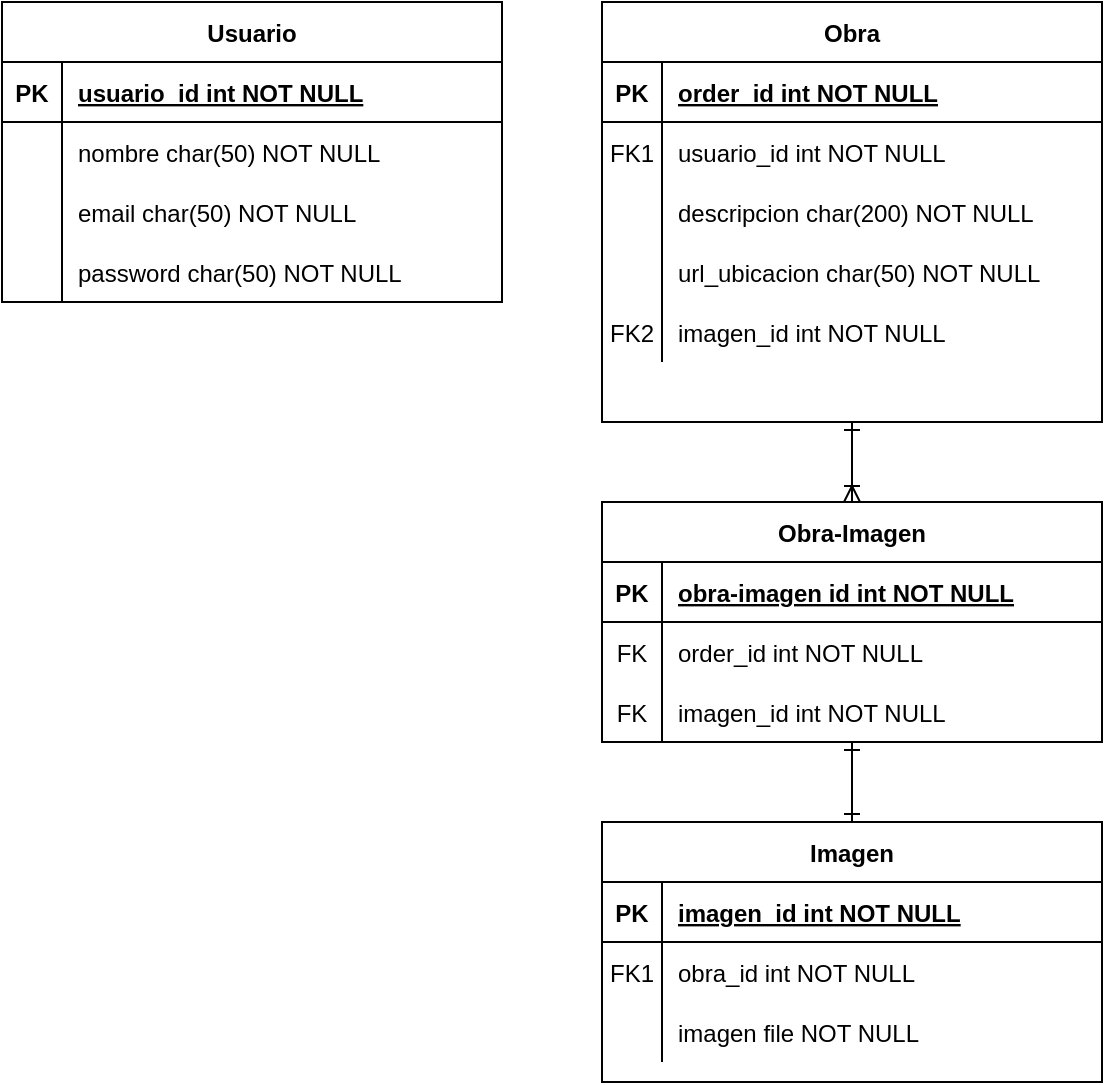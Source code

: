 <mxfile version="22.0.8" type="google">
  <diagram id="C5RBs43oDa-KdzZeNtuy" name="Page-1">
    <mxGraphModel grid="1" page="1" gridSize="10" guides="1" tooltips="1" connect="1" arrows="1" fold="1" pageScale="1" pageWidth="827" pageHeight="1169" math="0" shadow="0">
      <root>
        <mxCell id="WIyWlLk6GJQsqaUBKTNV-0" />
        <mxCell id="WIyWlLk6GJQsqaUBKTNV-1" parent="WIyWlLk6GJQsqaUBKTNV-0" />
        <mxCell id="NVrTNtnJK5J9olauu7lb-14" style="edgeStyle=orthogonalEdgeStyle;rounded=0;orthogonalLoop=1;jettySize=auto;html=1;entryX=0.5;entryY=0;entryDx=0;entryDy=0;startArrow=ERone;startFill=0;endArrow=ERoneToMany;endFill=0;" edge="1" parent="WIyWlLk6GJQsqaUBKTNV-1" source="vvj5wU7nIFCGnGLfbm6j-5" target="NVrTNtnJK5J9olauu7lb-3">
          <mxGeometry relative="1" as="geometry" />
        </mxCell>
        <mxCell id="vvj5wU7nIFCGnGLfbm6j-5" value="Obra" style="shape=table;startSize=30;container=1;collapsible=1;childLayout=tableLayout;fixedRows=1;rowLines=0;fontStyle=1;align=center;resizeLast=1;" vertex="1" parent="WIyWlLk6GJQsqaUBKTNV-1">
          <mxGeometry x="450" y="80" width="250" height="210" as="geometry" />
        </mxCell>
        <mxCell id="vvj5wU7nIFCGnGLfbm6j-6" value="" style="shape=partialRectangle;collapsible=0;dropTarget=0;pointerEvents=0;fillColor=none;points=[[0,0.5],[1,0.5]];portConstraint=eastwest;top=0;left=0;right=0;bottom=1;" vertex="1" parent="vvj5wU7nIFCGnGLfbm6j-5">
          <mxGeometry y="30" width="250" height="30" as="geometry" />
        </mxCell>
        <mxCell id="vvj5wU7nIFCGnGLfbm6j-7" value="PK" style="shape=partialRectangle;overflow=hidden;connectable=0;fillColor=none;top=0;left=0;bottom=0;right=0;fontStyle=1;" vertex="1" parent="vvj5wU7nIFCGnGLfbm6j-6">
          <mxGeometry width="30" height="30" as="geometry">
            <mxRectangle width="30" height="30" as="alternateBounds" />
          </mxGeometry>
        </mxCell>
        <mxCell id="vvj5wU7nIFCGnGLfbm6j-8" value="order_id int NOT NULL " style="shape=partialRectangle;overflow=hidden;connectable=0;fillColor=none;top=0;left=0;bottom=0;right=0;align=left;spacingLeft=6;fontStyle=5;" vertex="1" parent="vvj5wU7nIFCGnGLfbm6j-6">
          <mxGeometry x="30" width="220" height="30" as="geometry">
            <mxRectangle width="220" height="30" as="alternateBounds" />
          </mxGeometry>
        </mxCell>
        <mxCell id="vvj5wU7nIFCGnGLfbm6j-9" value="" style="shape=partialRectangle;collapsible=0;dropTarget=0;pointerEvents=0;fillColor=none;points=[[0,0.5],[1,0.5]];portConstraint=eastwest;top=0;left=0;right=0;bottom=0;" vertex="1" parent="vvj5wU7nIFCGnGLfbm6j-5">
          <mxGeometry y="60" width="250" height="30" as="geometry" />
        </mxCell>
        <mxCell id="vvj5wU7nIFCGnGLfbm6j-10" value="FK1" style="shape=partialRectangle;overflow=hidden;connectable=0;fillColor=none;top=0;left=0;bottom=0;right=0;" vertex="1" parent="vvj5wU7nIFCGnGLfbm6j-9">
          <mxGeometry width="30" height="30" as="geometry">
            <mxRectangle width="30" height="30" as="alternateBounds" />
          </mxGeometry>
        </mxCell>
        <mxCell id="vvj5wU7nIFCGnGLfbm6j-11" value="usuario_id int NOT NULL" style="shape=partialRectangle;overflow=hidden;connectable=0;fillColor=none;top=0;left=0;bottom=0;right=0;align=left;spacingLeft=6;" vertex="1" parent="vvj5wU7nIFCGnGLfbm6j-9">
          <mxGeometry x="30" width="220" height="30" as="geometry">
            <mxRectangle width="220" height="30" as="alternateBounds" />
          </mxGeometry>
        </mxCell>
        <mxCell id="vvj5wU7nIFCGnGLfbm6j-12" value="" style="shape=partialRectangle;collapsible=0;dropTarget=0;pointerEvents=0;fillColor=none;points=[[0,0.5],[1,0.5]];portConstraint=eastwest;top=0;left=0;right=0;bottom=0;" vertex="1" parent="vvj5wU7nIFCGnGLfbm6j-5">
          <mxGeometry y="90" width="250" height="30" as="geometry" />
        </mxCell>
        <mxCell id="vvj5wU7nIFCGnGLfbm6j-13" value="" style="shape=partialRectangle;overflow=hidden;connectable=0;fillColor=none;top=0;left=0;bottom=0;right=0;" vertex="1" parent="vvj5wU7nIFCGnGLfbm6j-12">
          <mxGeometry width="30" height="30" as="geometry">
            <mxRectangle width="30" height="30" as="alternateBounds" />
          </mxGeometry>
        </mxCell>
        <mxCell id="vvj5wU7nIFCGnGLfbm6j-14" value="descripcion char(200) NOT NULL" style="shape=partialRectangle;overflow=hidden;connectable=0;fillColor=none;top=0;left=0;bottom=0;right=0;align=left;spacingLeft=6;" vertex="1" parent="vvj5wU7nIFCGnGLfbm6j-12">
          <mxGeometry x="30" width="220" height="30" as="geometry">
            <mxRectangle width="220" height="30" as="alternateBounds" />
          </mxGeometry>
        </mxCell>
        <mxCell id="vvj5wU7nIFCGnGLfbm6j-38" value="" style="shape=partialRectangle;collapsible=0;dropTarget=0;pointerEvents=0;fillColor=none;points=[[0,0.5],[1,0.5]];portConstraint=eastwest;top=0;left=0;right=0;bottom=0;" vertex="1" parent="vvj5wU7nIFCGnGLfbm6j-5">
          <mxGeometry y="120" width="250" height="30" as="geometry" />
        </mxCell>
        <mxCell id="vvj5wU7nIFCGnGLfbm6j-39" value="" style="shape=partialRectangle;overflow=hidden;connectable=0;fillColor=none;top=0;left=0;bottom=0;right=0;" vertex="1" parent="vvj5wU7nIFCGnGLfbm6j-38">
          <mxGeometry width="30" height="30" as="geometry">
            <mxRectangle width="30" height="30" as="alternateBounds" />
          </mxGeometry>
        </mxCell>
        <mxCell id="vvj5wU7nIFCGnGLfbm6j-40" value="url_ubicacion char(50) NOT NULL" style="shape=partialRectangle;overflow=hidden;connectable=0;fillColor=none;top=0;left=0;bottom=0;right=0;align=left;spacingLeft=6;" vertex="1" parent="vvj5wU7nIFCGnGLfbm6j-38">
          <mxGeometry x="30" width="220" height="30" as="geometry">
            <mxRectangle width="220" height="30" as="alternateBounds" />
          </mxGeometry>
        </mxCell>
        <mxCell id="vvj5wU7nIFCGnGLfbm6j-56" value="" style="shape=partialRectangle;collapsible=0;dropTarget=0;pointerEvents=0;fillColor=none;points=[[0,0.5],[1,0.5]];portConstraint=eastwest;top=0;left=0;right=0;bottom=0;" vertex="1" parent="vvj5wU7nIFCGnGLfbm6j-5">
          <mxGeometry y="150" width="250" height="30" as="geometry" />
        </mxCell>
        <mxCell id="vvj5wU7nIFCGnGLfbm6j-57" value="FK2" style="shape=partialRectangle;overflow=hidden;connectable=0;fillColor=none;top=0;left=0;bottom=0;right=0;" vertex="1" parent="vvj5wU7nIFCGnGLfbm6j-56">
          <mxGeometry width="30" height="30" as="geometry">
            <mxRectangle width="30" height="30" as="alternateBounds" />
          </mxGeometry>
        </mxCell>
        <mxCell id="vvj5wU7nIFCGnGLfbm6j-58" value="imagen_id int NOT NULL" style="shape=partialRectangle;overflow=hidden;connectable=0;fillColor=none;top=0;left=0;bottom=0;right=0;align=left;spacingLeft=6;" vertex="1" parent="vvj5wU7nIFCGnGLfbm6j-56">
          <mxGeometry x="30" width="220" height="30" as="geometry">
            <mxRectangle width="220" height="30" as="alternateBounds" />
          </mxGeometry>
        </mxCell>
        <mxCell id="vvj5wU7nIFCGnGLfbm6j-15" value="Imagen" style="shape=table;startSize=30;container=1;collapsible=1;childLayout=tableLayout;fixedRows=1;rowLines=0;fontStyle=1;align=center;resizeLast=1;" vertex="1" parent="WIyWlLk6GJQsqaUBKTNV-1">
          <mxGeometry x="450" y="490" width="250" height="130" as="geometry" />
        </mxCell>
        <mxCell id="vvj5wU7nIFCGnGLfbm6j-16" value="" style="shape=partialRectangle;collapsible=0;dropTarget=0;pointerEvents=0;fillColor=none;points=[[0,0.5],[1,0.5]];portConstraint=eastwest;top=0;left=0;right=0;bottom=1;" vertex="1" parent="vvj5wU7nIFCGnGLfbm6j-15">
          <mxGeometry y="30" width="250" height="30" as="geometry" />
        </mxCell>
        <mxCell id="vvj5wU7nIFCGnGLfbm6j-17" value="PK" style="shape=partialRectangle;overflow=hidden;connectable=0;fillColor=none;top=0;left=0;bottom=0;right=0;fontStyle=1;" vertex="1" parent="vvj5wU7nIFCGnGLfbm6j-16">
          <mxGeometry width="30" height="30" as="geometry">
            <mxRectangle width="30" height="30" as="alternateBounds" />
          </mxGeometry>
        </mxCell>
        <mxCell id="vvj5wU7nIFCGnGLfbm6j-18" value="imagen_id int NOT NULL " style="shape=partialRectangle;overflow=hidden;connectable=0;fillColor=none;top=0;left=0;bottom=0;right=0;align=left;spacingLeft=6;fontStyle=5;" vertex="1" parent="vvj5wU7nIFCGnGLfbm6j-16">
          <mxGeometry x="30" width="220" height="30" as="geometry">
            <mxRectangle width="220" height="30" as="alternateBounds" />
          </mxGeometry>
        </mxCell>
        <mxCell id="vvj5wU7nIFCGnGLfbm6j-19" value="" style="shape=partialRectangle;collapsible=0;dropTarget=0;pointerEvents=0;fillColor=none;points=[[0,0.5],[1,0.5]];portConstraint=eastwest;top=0;left=0;right=0;bottom=0;" vertex="1" parent="vvj5wU7nIFCGnGLfbm6j-15">
          <mxGeometry y="60" width="250" height="30" as="geometry" />
        </mxCell>
        <mxCell id="vvj5wU7nIFCGnGLfbm6j-20" value="FK1" style="shape=partialRectangle;overflow=hidden;connectable=0;fillColor=none;top=0;left=0;bottom=0;right=0;" vertex="1" parent="vvj5wU7nIFCGnGLfbm6j-19">
          <mxGeometry width="30" height="30" as="geometry">
            <mxRectangle width="30" height="30" as="alternateBounds" />
          </mxGeometry>
        </mxCell>
        <mxCell id="vvj5wU7nIFCGnGLfbm6j-21" value="obra_id int NOT NULL" style="shape=partialRectangle;overflow=hidden;connectable=0;fillColor=none;top=0;left=0;bottom=0;right=0;align=left;spacingLeft=6;" vertex="1" parent="vvj5wU7nIFCGnGLfbm6j-19">
          <mxGeometry x="30" width="220" height="30" as="geometry">
            <mxRectangle width="220" height="30" as="alternateBounds" />
          </mxGeometry>
        </mxCell>
        <mxCell id="vvj5wU7nIFCGnGLfbm6j-22" value="" style="shape=partialRectangle;collapsible=0;dropTarget=0;pointerEvents=0;fillColor=none;points=[[0,0.5],[1,0.5]];portConstraint=eastwest;top=0;left=0;right=0;bottom=0;" vertex="1" parent="vvj5wU7nIFCGnGLfbm6j-15">
          <mxGeometry y="90" width="250" height="30" as="geometry" />
        </mxCell>
        <mxCell id="vvj5wU7nIFCGnGLfbm6j-23" value="" style="shape=partialRectangle;overflow=hidden;connectable=0;fillColor=none;top=0;left=0;bottom=0;right=0;" vertex="1" parent="vvj5wU7nIFCGnGLfbm6j-22">
          <mxGeometry width="30" height="30" as="geometry">
            <mxRectangle width="30" height="30" as="alternateBounds" />
          </mxGeometry>
        </mxCell>
        <mxCell id="vvj5wU7nIFCGnGLfbm6j-24" value="imagen file NOT NULL" style="shape=partialRectangle;overflow=hidden;connectable=0;fillColor=none;top=0;left=0;bottom=0;right=0;align=left;spacingLeft=6;" vertex="1" parent="vvj5wU7nIFCGnGLfbm6j-22">
          <mxGeometry x="30" width="220" height="30" as="geometry">
            <mxRectangle width="220" height="30" as="alternateBounds" />
          </mxGeometry>
        </mxCell>
        <mxCell id="vvj5wU7nIFCGnGLfbm6j-25" value="Usuario" style="shape=table;startSize=30;container=1;collapsible=1;childLayout=tableLayout;fixedRows=1;rowLines=0;fontStyle=1;align=center;resizeLast=1;" vertex="1" parent="WIyWlLk6GJQsqaUBKTNV-1">
          <mxGeometry x="150" y="80" width="250" height="150" as="geometry" />
        </mxCell>
        <mxCell id="vvj5wU7nIFCGnGLfbm6j-26" value="" style="shape=partialRectangle;collapsible=0;dropTarget=0;pointerEvents=0;fillColor=none;points=[[0,0.5],[1,0.5]];portConstraint=eastwest;top=0;left=0;right=0;bottom=1;" vertex="1" parent="vvj5wU7nIFCGnGLfbm6j-25">
          <mxGeometry y="30" width="250" height="30" as="geometry" />
        </mxCell>
        <mxCell id="vvj5wU7nIFCGnGLfbm6j-27" value="PK" style="shape=partialRectangle;overflow=hidden;connectable=0;fillColor=none;top=0;left=0;bottom=0;right=0;fontStyle=1;" vertex="1" parent="vvj5wU7nIFCGnGLfbm6j-26">
          <mxGeometry width="30" height="30" as="geometry">
            <mxRectangle width="30" height="30" as="alternateBounds" />
          </mxGeometry>
        </mxCell>
        <mxCell id="vvj5wU7nIFCGnGLfbm6j-28" value="usuario_id int NOT NULL " style="shape=partialRectangle;overflow=hidden;connectable=0;fillColor=none;top=0;left=0;bottom=0;right=0;align=left;spacingLeft=6;fontStyle=5;" vertex="1" parent="vvj5wU7nIFCGnGLfbm6j-26">
          <mxGeometry x="30" width="220" height="30" as="geometry">
            <mxRectangle width="220" height="30" as="alternateBounds" />
          </mxGeometry>
        </mxCell>
        <mxCell id="vvj5wU7nIFCGnGLfbm6j-29" value="" style="shape=partialRectangle;collapsible=0;dropTarget=0;pointerEvents=0;fillColor=none;points=[[0,0.5],[1,0.5]];portConstraint=eastwest;top=0;left=0;right=0;bottom=0;" vertex="1" parent="vvj5wU7nIFCGnGLfbm6j-25">
          <mxGeometry y="60" width="250" height="30" as="geometry" />
        </mxCell>
        <mxCell id="vvj5wU7nIFCGnGLfbm6j-30" value="" style="shape=partialRectangle;overflow=hidden;connectable=0;fillColor=none;top=0;left=0;bottom=0;right=0;" vertex="1" parent="vvj5wU7nIFCGnGLfbm6j-29">
          <mxGeometry width="30" height="30" as="geometry">
            <mxRectangle width="30" height="30" as="alternateBounds" />
          </mxGeometry>
        </mxCell>
        <mxCell id="vvj5wU7nIFCGnGLfbm6j-31" value="nombre char(50) NOT NULL" style="shape=partialRectangle;overflow=hidden;connectable=0;fillColor=none;top=0;left=0;bottom=0;right=0;align=left;spacingLeft=6;" vertex="1" parent="vvj5wU7nIFCGnGLfbm6j-29">
          <mxGeometry x="30" width="220" height="30" as="geometry">
            <mxRectangle width="220" height="30" as="alternateBounds" />
          </mxGeometry>
        </mxCell>
        <mxCell id="vvj5wU7nIFCGnGLfbm6j-32" value="" style="shape=partialRectangle;collapsible=0;dropTarget=0;pointerEvents=0;fillColor=none;points=[[0,0.5],[1,0.5]];portConstraint=eastwest;top=0;left=0;right=0;bottom=0;" vertex="1" parent="vvj5wU7nIFCGnGLfbm6j-25">
          <mxGeometry y="90" width="250" height="30" as="geometry" />
        </mxCell>
        <mxCell id="vvj5wU7nIFCGnGLfbm6j-33" value="" style="shape=partialRectangle;overflow=hidden;connectable=0;fillColor=none;top=0;left=0;bottom=0;right=0;" vertex="1" parent="vvj5wU7nIFCGnGLfbm6j-32">
          <mxGeometry width="30" height="30" as="geometry">
            <mxRectangle width="30" height="30" as="alternateBounds" />
          </mxGeometry>
        </mxCell>
        <mxCell id="vvj5wU7nIFCGnGLfbm6j-34" value="email char(50) NOT NULL" style="shape=partialRectangle;overflow=hidden;connectable=0;fillColor=none;top=0;left=0;bottom=0;right=0;align=left;spacingLeft=6;" vertex="1" parent="vvj5wU7nIFCGnGLfbm6j-32">
          <mxGeometry x="30" width="220" height="30" as="geometry">
            <mxRectangle width="220" height="30" as="alternateBounds" />
          </mxGeometry>
        </mxCell>
        <mxCell id="vvj5wU7nIFCGnGLfbm6j-35" value="" style="shape=partialRectangle;collapsible=0;dropTarget=0;pointerEvents=0;fillColor=none;points=[[0,0.5],[1,0.5]];portConstraint=eastwest;top=0;left=0;right=0;bottom=0;" vertex="1" parent="vvj5wU7nIFCGnGLfbm6j-25">
          <mxGeometry y="120" width="250" height="30" as="geometry" />
        </mxCell>
        <mxCell id="vvj5wU7nIFCGnGLfbm6j-36" value="" style="shape=partialRectangle;overflow=hidden;connectable=0;fillColor=none;top=0;left=0;bottom=0;right=0;" vertex="1" parent="vvj5wU7nIFCGnGLfbm6j-35">
          <mxGeometry width="30" height="30" as="geometry">
            <mxRectangle width="30" height="30" as="alternateBounds" />
          </mxGeometry>
        </mxCell>
        <mxCell id="vvj5wU7nIFCGnGLfbm6j-37" value="password char(50) NOT NULL" style="shape=partialRectangle;overflow=hidden;connectable=0;fillColor=none;top=0;left=0;bottom=0;right=0;align=left;spacingLeft=6;" vertex="1" parent="vvj5wU7nIFCGnGLfbm6j-35">
          <mxGeometry x="30" width="220" height="30" as="geometry">
            <mxRectangle width="220" height="30" as="alternateBounds" />
          </mxGeometry>
        </mxCell>
        <mxCell id="NVrTNtnJK5J9olauu7lb-15" style="edgeStyle=orthogonalEdgeStyle;rounded=0;orthogonalLoop=1;jettySize=auto;html=1;entryX=0.5;entryY=0;entryDx=0;entryDy=0;startArrow=ERone;startFill=0;endArrow=ERone;endFill=0;" edge="1" parent="WIyWlLk6GJQsqaUBKTNV-1" source="NVrTNtnJK5J9olauu7lb-3" target="vvj5wU7nIFCGnGLfbm6j-15">
          <mxGeometry relative="1" as="geometry" />
        </mxCell>
        <mxCell id="NVrTNtnJK5J9olauu7lb-3" value="Obra-Imagen" style="shape=table;startSize=30;container=1;collapsible=1;childLayout=tableLayout;fixedRows=1;rowLines=0;fontStyle=1;align=center;resizeLast=1;" vertex="1" parent="WIyWlLk6GJQsqaUBKTNV-1">
          <mxGeometry x="450" y="330" width="250" height="120" as="geometry" />
        </mxCell>
        <mxCell id="NVrTNtnJK5J9olauu7lb-4" value="" style="shape=partialRectangle;collapsible=0;dropTarget=0;pointerEvents=0;fillColor=none;points=[[0,0.5],[1,0.5]];portConstraint=eastwest;top=0;left=0;right=0;bottom=1;" vertex="1" parent="NVrTNtnJK5J9olauu7lb-3">
          <mxGeometry y="30" width="250" height="30" as="geometry" />
        </mxCell>
        <mxCell id="NVrTNtnJK5J9olauu7lb-5" value="PK" style="shape=partialRectangle;overflow=hidden;connectable=0;fillColor=none;top=0;left=0;bottom=0;right=0;fontStyle=1;" vertex="1" parent="NVrTNtnJK5J9olauu7lb-4">
          <mxGeometry width="30" height="30" as="geometry">
            <mxRectangle width="30" height="30" as="alternateBounds" />
          </mxGeometry>
        </mxCell>
        <mxCell id="NVrTNtnJK5J9olauu7lb-6" value="obra-imagen id int NOT NULL " style="shape=partialRectangle;overflow=hidden;connectable=0;fillColor=none;top=0;left=0;bottom=0;right=0;align=left;spacingLeft=6;fontStyle=5;" vertex="1" parent="NVrTNtnJK5J9olauu7lb-4">
          <mxGeometry x="30" width="220" height="30" as="geometry">
            <mxRectangle width="220" height="30" as="alternateBounds" />
          </mxGeometry>
        </mxCell>
        <mxCell id="NVrTNtnJK5J9olauu7lb-7" value="" style="shape=partialRectangle;collapsible=0;dropTarget=0;pointerEvents=0;fillColor=none;points=[[0,0.5],[1,0.5]];portConstraint=eastwest;top=0;left=0;right=0;bottom=0;" vertex="1" parent="NVrTNtnJK5J9olauu7lb-3">
          <mxGeometry y="60" width="250" height="30" as="geometry" />
        </mxCell>
        <mxCell id="NVrTNtnJK5J9olauu7lb-8" value="FK" style="shape=partialRectangle;overflow=hidden;connectable=0;fillColor=none;top=0;left=0;bottom=0;right=0;fontStyle=0" vertex="1" parent="NVrTNtnJK5J9olauu7lb-7">
          <mxGeometry width="30" height="30" as="geometry">
            <mxRectangle width="30" height="30" as="alternateBounds" />
          </mxGeometry>
        </mxCell>
        <mxCell id="NVrTNtnJK5J9olauu7lb-9" value="order_id int NOT NULL " style="shape=partialRectangle;overflow=hidden;connectable=0;fillColor=none;top=0;left=0;bottom=0;right=0;align=left;spacingLeft=6;fontStyle=0" vertex="1" parent="NVrTNtnJK5J9olauu7lb-7">
          <mxGeometry x="30" width="220" height="30" as="geometry">
            <mxRectangle width="220" height="30" as="alternateBounds" />
          </mxGeometry>
        </mxCell>
        <mxCell id="NVrTNtnJK5J9olauu7lb-16" value="" style="shape=partialRectangle;collapsible=0;dropTarget=0;pointerEvents=0;fillColor=none;points=[[0,0.5],[1,0.5]];portConstraint=eastwest;top=0;left=0;right=0;bottom=0;" vertex="1" parent="NVrTNtnJK5J9olauu7lb-3">
          <mxGeometry y="90" width="250" height="30" as="geometry" />
        </mxCell>
        <mxCell id="NVrTNtnJK5J9olauu7lb-17" value="FK" style="shape=partialRectangle;overflow=hidden;connectable=0;fillColor=none;top=0;left=0;bottom=0;right=0;fontStyle=0" vertex="1" parent="NVrTNtnJK5J9olauu7lb-16">
          <mxGeometry width="30" height="30" as="geometry">
            <mxRectangle width="30" height="30" as="alternateBounds" />
          </mxGeometry>
        </mxCell>
        <mxCell id="NVrTNtnJK5J9olauu7lb-18" value="imagen_id int NOT NULL " style="shape=partialRectangle;overflow=hidden;connectable=0;fillColor=none;top=0;left=0;bottom=0;right=0;align=left;spacingLeft=6;fontStyle=0" vertex="1" parent="NVrTNtnJK5J9olauu7lb-16">
          <mxGeometry x="30" width="220" height="30" as="geometry">
            <mxRectangle width="220" height="30" as="alternateBounds" />
          </mxGeometry>
        </mxCell>
      </root>
    </mxGraphModel>
  </diagram>
</mxfile>
